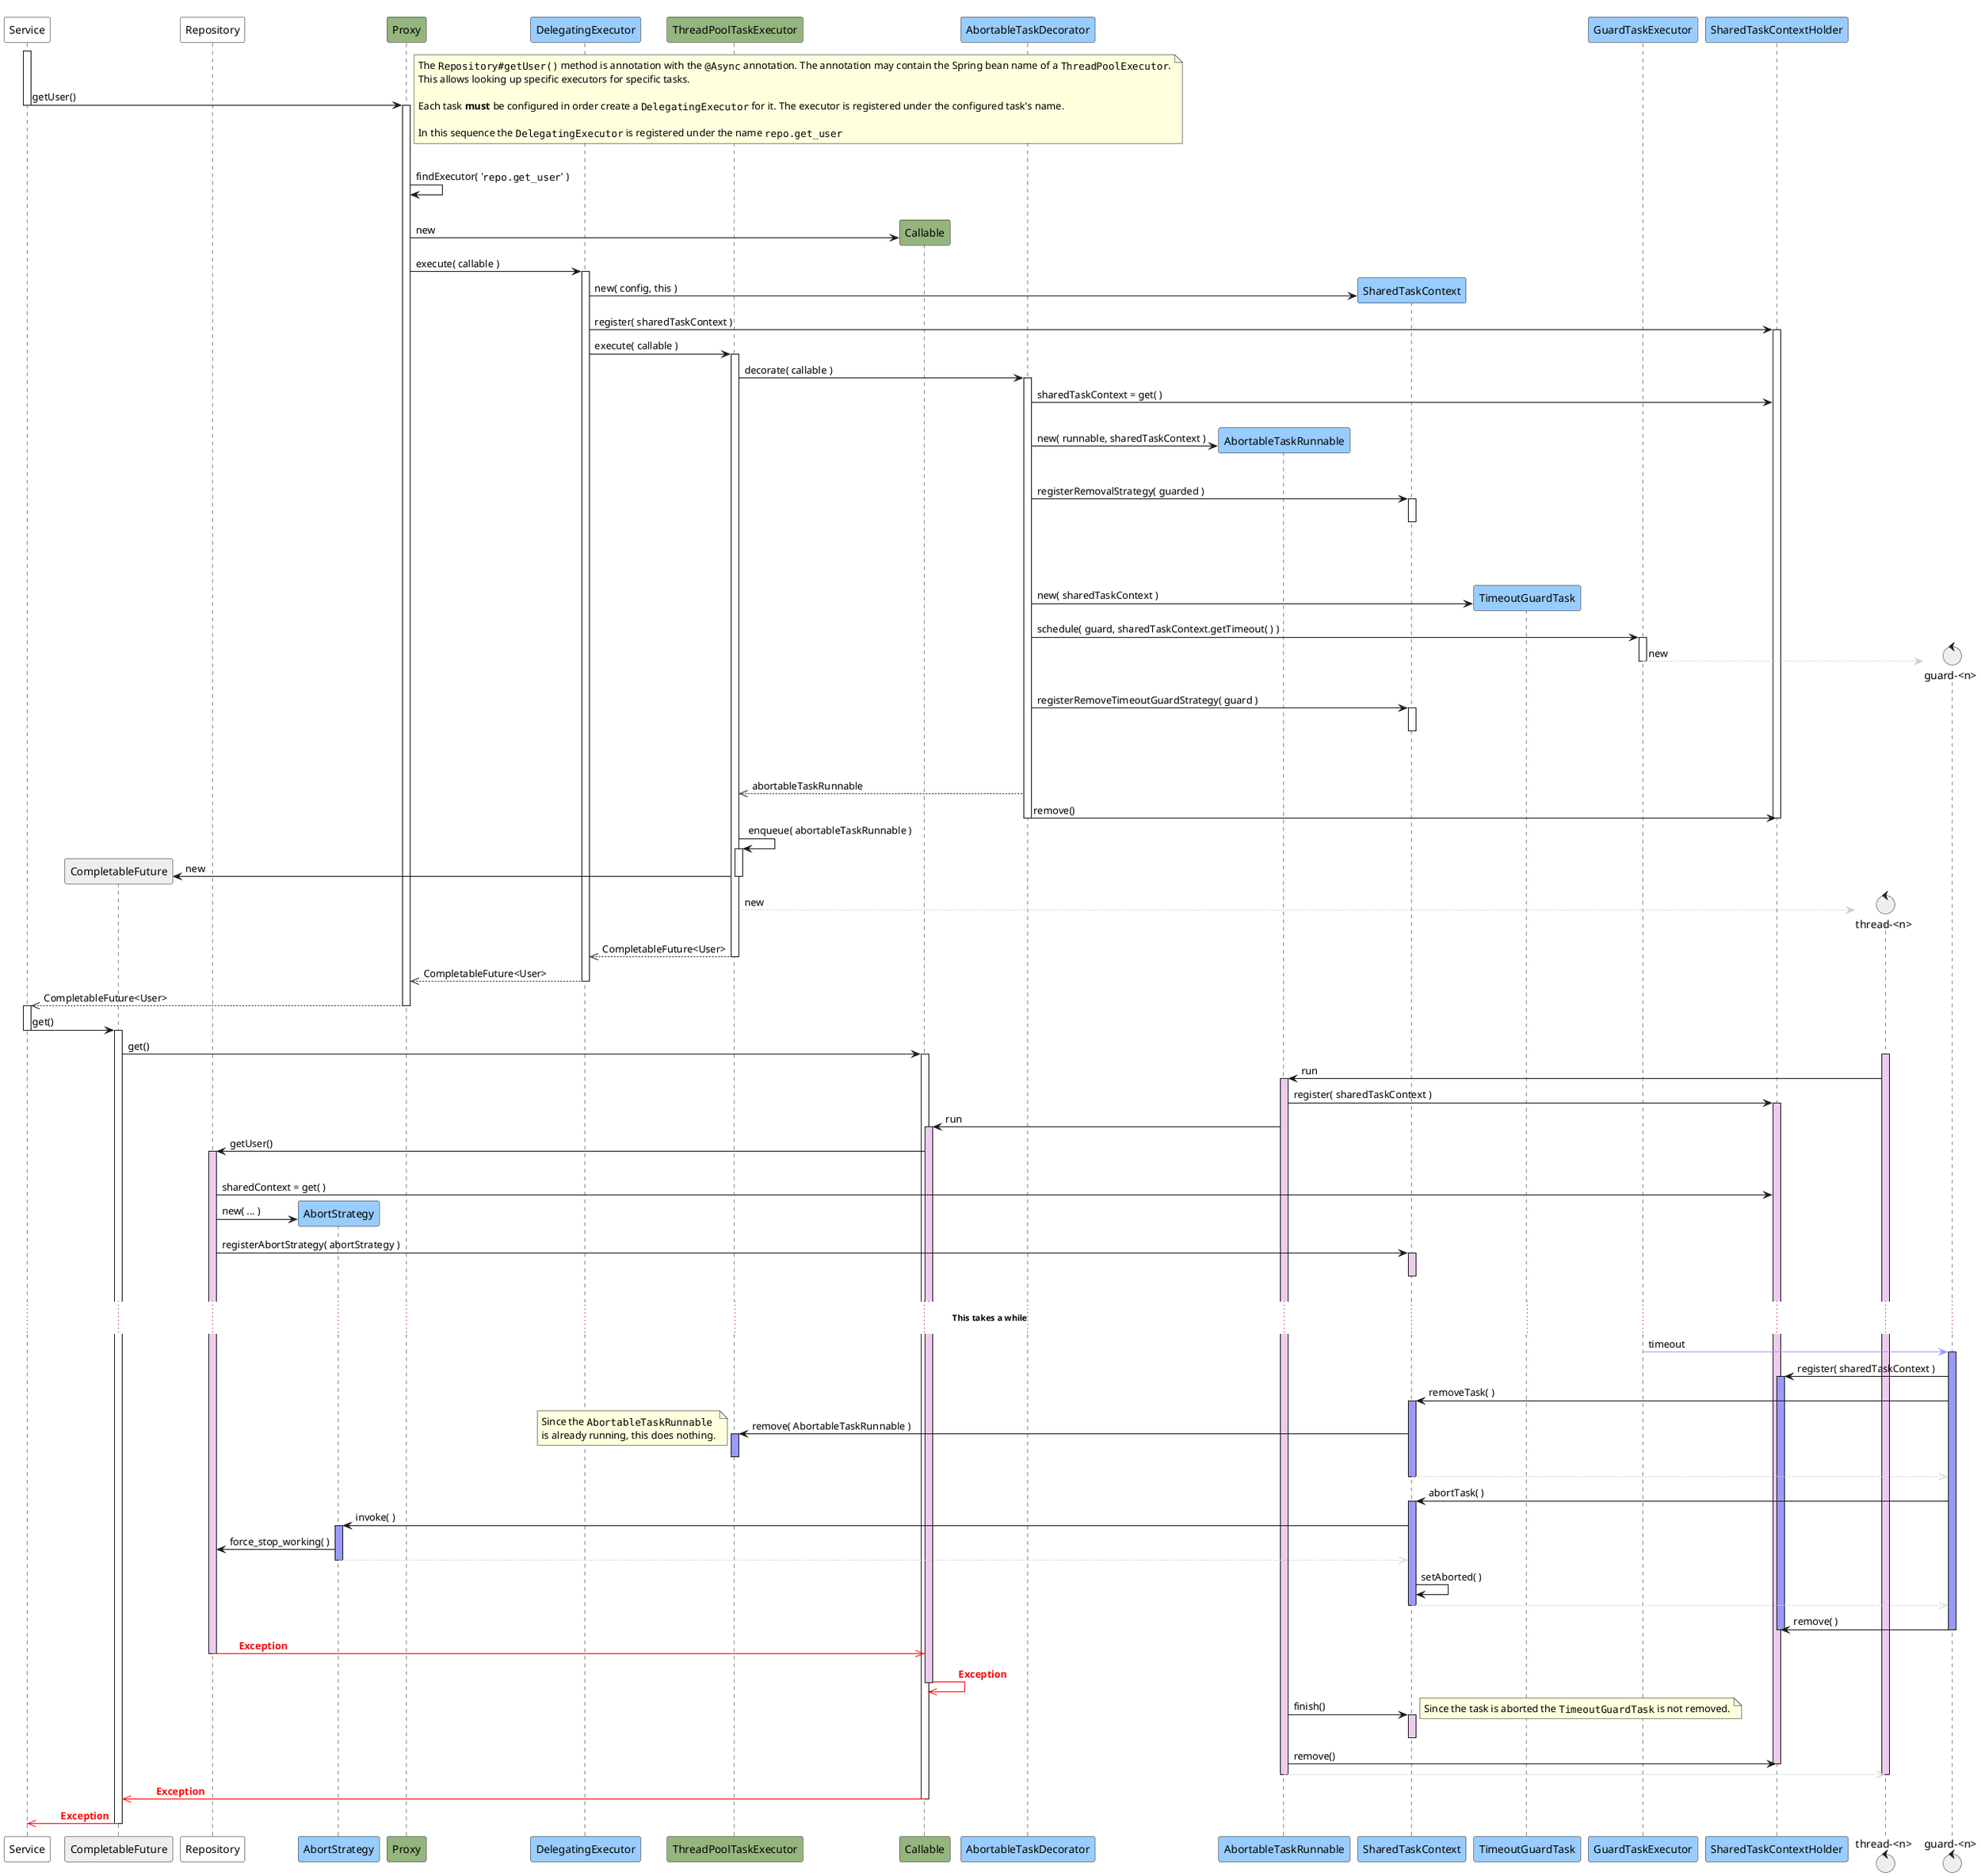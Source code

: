 @startuml

participant svc as "Service" #fff
participant future as "CompletableFuture" #eee
participant repo as "Repository" #fff
participant abort as "AbortStrategy" #99ccff
participant proxy as "Proxy" #94b57e
participant delegating_exec as "DelegatingExecutor" #99ccff
participant executor as "ThreadPoolTaskExecutor" #94b57e
participant callable as "Callable" #94b57e

participant decorator as "AbortableTaskDecorator" #99ccff
participant guarded as "AbortableTaskRunnable" #99ccff
participant shared as "SharedTaskContext" #99ccff
participant guard as "TimeoutGuardTask" #99ccff
participant guard_executor as "GuardTaskExecutor" #99ccff
participant thread_local as "SharedTaskContextHolder" #99ccff

control thread as "thread-<n>" #eee

control guard_thread as "guard-<n>" #eee

activate svc
  svc -> proxy : getUser()
deactivate svc
note right
  The ""Repository#getUser()"" method is annotation with the ""@Async"" annotation. The annotation may contain the Spring bean name of a ""ThreadPoolExecutor"".
  This allows looking up specific executors for specific tasks.

  Each task **must** be configured in order create a ""DelegatingExecutor"" for it. The executor is registered under the configured task's name.

  In this sequence the ""DelegatingExecutor"" is registered under the name ""repo.get_user""
end note
|||
activate proxy

  proxy -> proxy : findExecutor( '""repo.get_user""' )
  |||

  create callable
  proxy -> callable : new
  proxy -> delegating_exec : execute( callable )

  activate delegating_exec
    create shared
    delegating_exec -> shared : new( config, this )

    delegating_exec -> thread_local : register( sharedTaskContext )
    activate thread_local

    delegating_exec -> executor : execute( callable )
    activate executor
      executor -> decorator : decorate( callable )
      activate decorator
        decorator -> thread_local : sharedTaskContext = get( )
        |||
        create guarded
        decorator -> guarded : new( runnable, sharedTaskContext )

        |||
        decorator -> shared : registerRemovalStrategy( guarded )
        activate shared
        deactivate shared
        |||
        |||
        |||

        create guard
        decorator -> guard : new( sharedTaskContext )
        decorator -> guard_executor : schedule( guard, sharedTaskContext.getTimeout( ) )
        activate guard_executor
          create guard_thread
          guard_executor -[#ccc]-> guard_thread : new
        deactivate guard_executor
        decorator -> shared : registerRemoveTimeoutGuardStrategy( guard )
        activate shared
        deactivate shared
        |||
        |||

        decorator -->> executor : abortableTaskRunnable

        '# Finally
        decorator -> thread_local : remove()
        deactivate thread_local
      deactivate decorator

      executor -> executor : enqueue( abortableTaskRunnable )
      activate executor
        '#
        '# Create the return
        '#
        create future
        executor -> future : new
      deactivate executor

      create thread
      executor -[#ccc]-> thread : new



      executor -->> delegating_exec : CompletableFuture<User>
    deactivate executor
    delegating_exec -->> proxy : CompletableFuture<User>
  deactivate delegating_exec
  proxy -->> svc : CompletableFuture<User>
deactivate proxy

activate svc
  svc -> future : get()
deactivate svc

activate future
  future -> callable : get()
  activate callable

activate thread #ece
  thread -> guarded : run
  activate guarded #ece
    guarded -> thread_local : register( sharedTaskContext )
    activate thread_local #ece

    guarded -> callable : run
    activate callable #ece
      callable -> repo : getUser()

      activate repo #ece
        |||
        repo -> thread_local : sharedContext = get( )
        create abort
        repo -> abort : new( ... )
        repo -> shared : registerAbortStrategy( abortStrategy )
        activate shared #ece
        deactivate shared
        |||
        ... **This takes a while** ...

        guard_executor -[#99f]> guard_thread : timeout
        activate guard_thread #99f
          guard_thread -> thread_local : register( sharedTaskContext )
          activate thread_local #99f

          guard_thread -> shared : removeTask( )
          activate shared #99f
            shared -> executor : remove( AbortableTaskRunnable )
            activate executor #99f
              note left
                Since the ""AbortableTaskRunnable""
                is already running, this does nothing.
              end note
            deactivate executor
            shared -[#ccc]->> guard_thread
          deactivate shared

          guard_thread -> shared : abortTask( )

          activate shared #99f
            shared -> abort : invoke( )
            activate abort #99f
              abort -> repo : force_stop_working( )

              abort -[#ccc]->> shared
            deactivate abort
            shared -> shared : setAborted( )

            shared -[#ccc]->> guard_thread
          deactivate shared
          guard_thread -> thread_local : remove( )
          deactivate thread_local
        deactivate guard_thread
        repo -[#f00]>> callable : **<font color="#ff0000">\tException</font>**
      deactivate repo
      callable -[#f00]>> callable : **<font color="#ff0000">\tException</font>**
    deactivate callable

    guarded -> shared : finish()
    activate shared #ece
      note right
        Since the task is aborted the ""TimeoutGuardTask"" is not removed.
      end note
    deactivate shared
    guarded -> thread_local : remove()
    deactivate thread_local
    guarded -[#ccc]->> thread
  deactivate guarded
deactivate thread

    callable -[#f00]>> future : **<font color="#ff0000">\tException</font>**
  deactivate callable

  future -[#f00]>> svc : **<font color="#ff0000">\tException</font>**
deactivate future
@enduml
